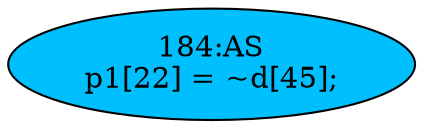 strict digraph "" {
	node [label="\N"];
	"184:AS"	 [ast="<pyverilog.vparser.ast.Assign object at 0x7f40783b4d10>",
		def_var="['p1']",
		fillcolor=deepskyblue,
		label="184:AS
p1[22] = ~d[45];",
		statements="[]",
		style=filled,
		typ=Assign,
		use_var="['d']"];
}
